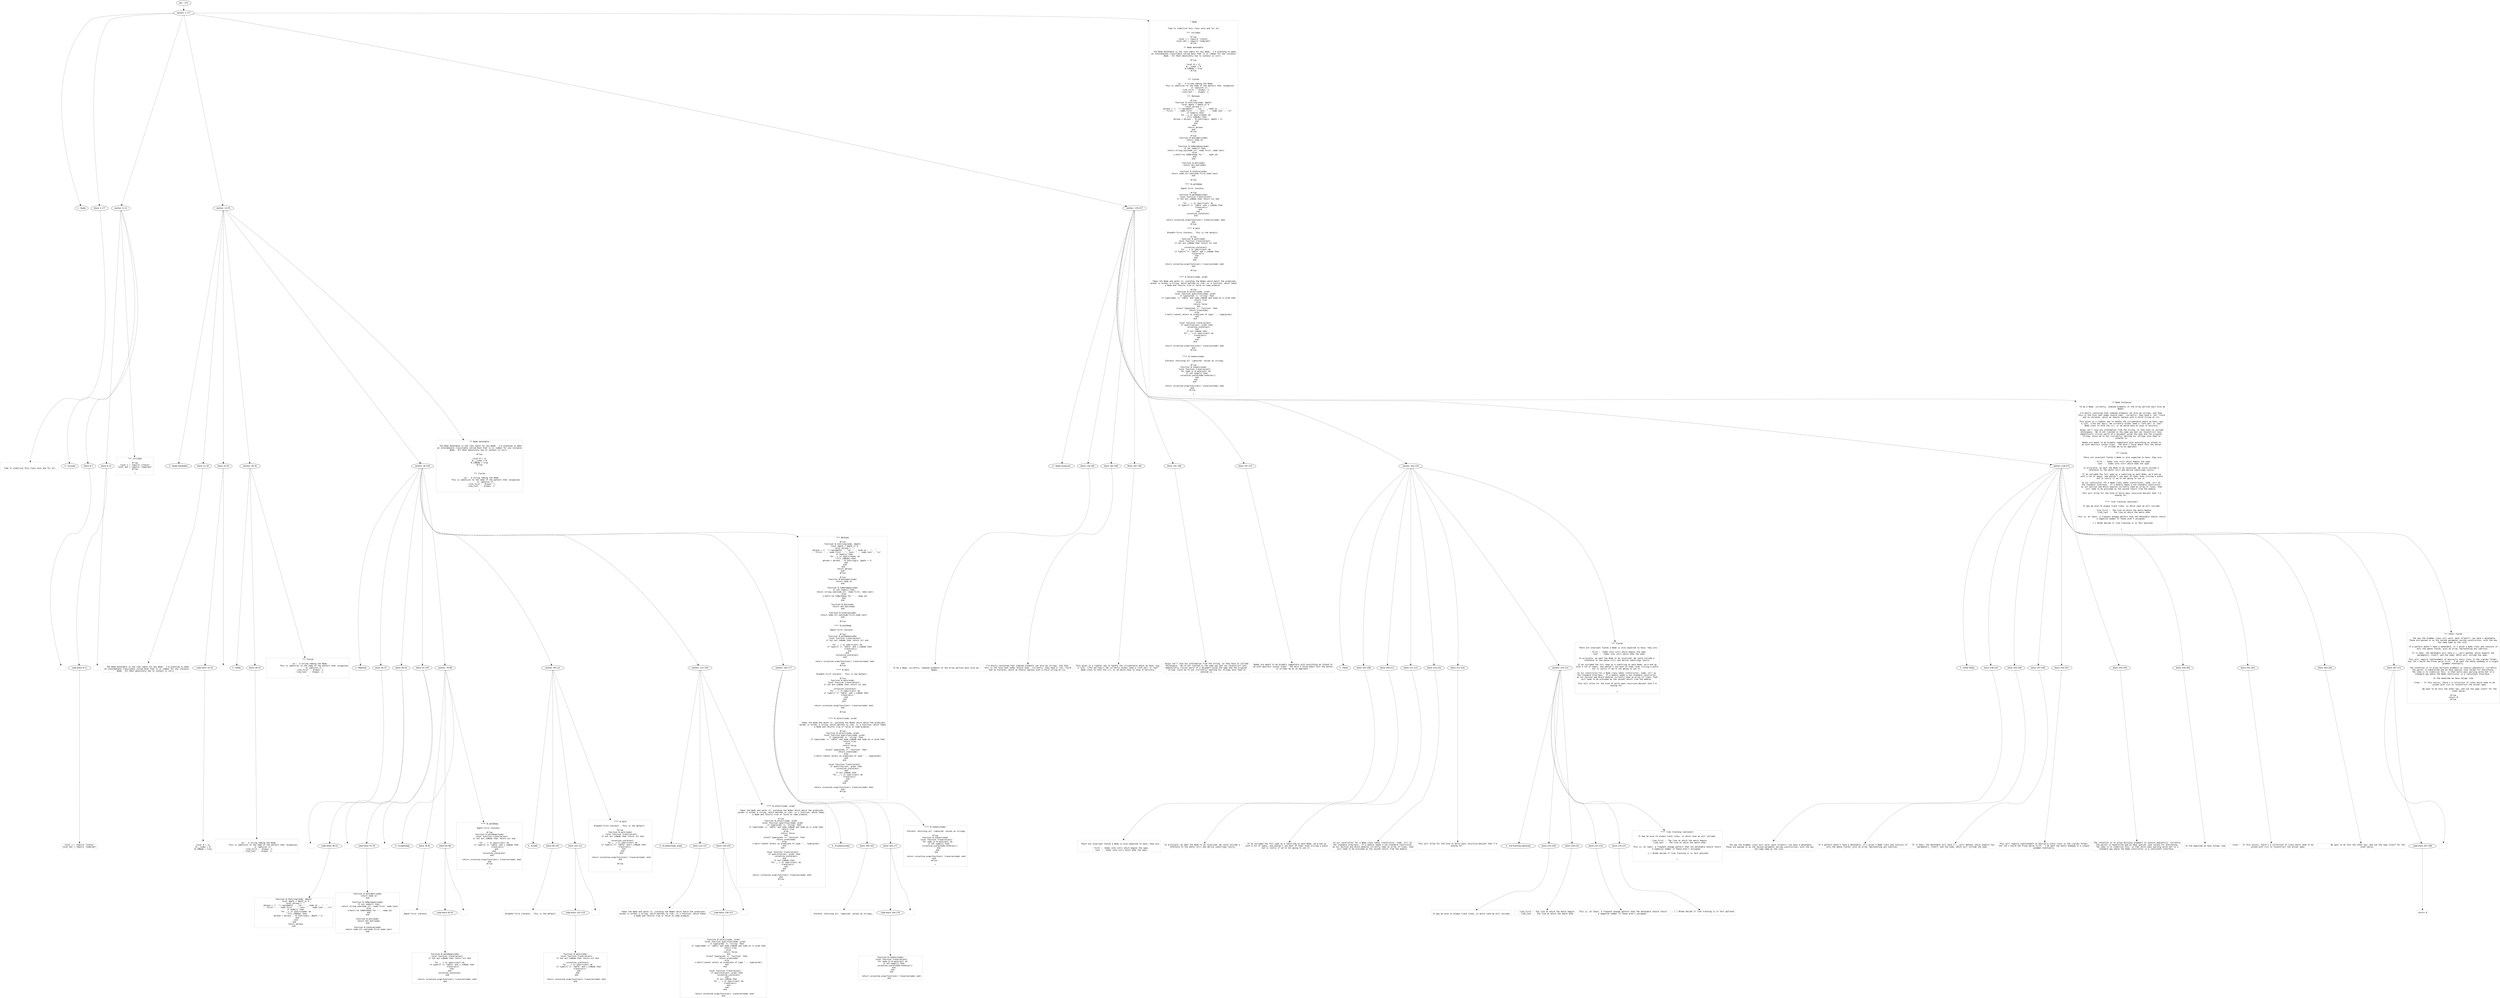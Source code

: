 digraph hierarchy {

node [fontname=Helvetica]
edge [style=dashed]

doc_0 [label="doc - 272"]


doc_0 -> { section_1}
{rank=same; section_1}

section_1 [label="section: 1-177"]


section_1 -> { header_2 block_3 section_4 section_5 section_6}
{rank=same; header_2 block_3 section_4 section_5 section_6}

header_2 [label="1 : Node"]

block_3 [label="block 1-177"]

section_4 [label="section: 6-12"]

section_5 [label="section: 13-35"]

section_6 [label="section: 178-237"]


block_3 -> leaf_7
leaf_7  [color=Gray,shape=rectangle,fontname=Inconsolata,label="

  Time to stabilize this class once and for all. 
"]
section_4 -> { header_8 block_9 block_10}
{rank=same; header_8 block_9 block_10}

header_8 [label="3 : includes"]

block_9 [label="block 6-7"]

block_10 [label="block 8-12"]


block_9 -> leaf_11
leaf_11  [color=Gray,shape=rectangle,fontname=Inconsolata,label=""]
block_10 -> { codeblock_12}
{rank=same; codeblock_12}

codeblock_12 [label="code block 8-11"]


codeblock_12 -> leaf_13
leaf_13  [color=Gray,shape=rectangle,fontname=Inconsolata,label="local s = require \"status\"
local dot = require \"node/dot\""]
block_10 -> leaf_14
leaf_14  [color=Gray,shape=rectangle,fontname=Inconsolata,label=""]
section_4 -> leaf_15
leaf_15  [color=Gray,shape=rectangle,fontname=Inconsolata,label="*** includes

#!lua
local s = require \"status\"
local dot = require \"node/dot\"
#/lua

*"]
section_5 -> { header_16 block_17 block_18 section_19 section_20}
{rank=same; header_16 block_17 block_18 section_19 section_20}

header_16 [label="2 : Node metatable"]

block_17 [label="block 13-18"]

block_18 [label="block 19-35"]

section_19 [label="section: 28-35"]

section_20 [label="section: 36-159"]


block_17 -> leaf_21
leaf_21  [color=Gray,shape=rectangle,fontname=Inconsolata,label="
  The Node metatable is the root table for any Node.  I'm planning to make
an intermediate class/table called Root that is in common for any instance
Node.  All Root absolutely has to contain is =str=. 
"]
block_18 -> { codeblock_22}
{rank=same; codeblock_22}

codeblock_22 [label="code block 19-24"]


codeblock_22 -> leaf_23
leaf_23  [color=Gray,shape=rectangle,fontname=Inconsolata,label="
local N = {}
N.__index = N
N.isNode = true"]
block_18 -> leaf_24
leaf_24  [color=Gray,shape=rectangle,fontname=Inconsolata,label="

"]
section_19 -> { header_25 block_26}
{rank=same; header_25 block_26}

header_25 [label="3 : Fields"]

block_26 [label="block 28-35"]


block_26 -> leaf_27
leaf_27  [color=Gray,shape=rectangle,fontname=Inconsolata,label="
   - id :  A string naming the Node. 
           This is identical to the name of the pattern that recognizes
           or captures it.
   - line_first :  Always -1.
   - line_last  :  Always -1. 
"]
section_19 -> leaf_28
leaf_28  [color=Gray,shape=rectangle,fontname=Inconsolata,label="*** Fields

   - id :  A string naming the Node. 
           This is identical to the name of the pattern that recognizes
           or captures it.
   - line_first :  Always -1.
   - line_last  :  Always -1. 

*"]
section_20 -> { header_29 block_30 block_31 block_32 section_33 section_34 section_35 section_36}
{rank=same; header_29 block_30 block_31 block_32 section_33 section_34 section_35 section_36}

header_29 [label="3 : Methods"]

block_30 [label="block 36-37"]

block_31 [label="block 38-54"]

block_32 [label="block 55-159"]

section_33 [label="section: 78-98"]

section_34 [label="section: 99-121"]

section_35 [label="section: 122-159"]

section_36 [label="section: 160-177"]


block_30 -> leaf_37
leaf_37  [color=Gray,shape=rectangle,fontname=Inconsolata,label=""]
block_31 -> { codeblock_38}
{rank=same; codeblock_38}

codeblock_38 [label="code block 38-53"]


codeblock_38 -> leaf_39
leaf_39  [color=Gray,shape=rectangle,fontname=Inconsolata,label="function N.toString(node, depth)
   local depth = depth or 0
   local phrase = \"\"
   phrase = (\"  \"):rep(depth) .. \"id: \" .. node.id .. \",  \"
      .. \"first: \" .. node.first .. \", last: \" .. node.last .. \"\\n\"
   if node[1] then
    for _,v in ipairs(node) do
      if(v.isNode) then
        phrase = phrase .. N.toString(v, depth + 1)
      end
    end
  end 
   return phrase
end"]
block_31 -> leaf_40
leaf_40  [color=Gray,shape=rectangle,fontname=Inconsolata,label=""]
block_32 -> { codeblock_41}
{rank=same; codeblock_41}

codeblock_41 [label="code block 55-76"]


codeblock_41 -> leaf_42
leaf_42  [color=Gray,shape=rectangle,fontname=Inconsolata,label="function N.dotLabel(node)
  return node.id
end

function N.toMarkdown(node)
  if not node[1] then
    return string.sub(node.str, node.first, node.last)
  else
    s:halt(\"no toMarkdown for \" .. node.id)
  end
end

function N.dot(node)
  return dot.dot(node)
end

function N.toValue(node)
  return node.str:sub(node.first,node.last)
end
"]
block_32 -> leaf_43
leaf_43  [color=Gray,shape=rectangle,fontname=Inconsolata,label=""]
section_33 -> { header_44 block_45 block_46}
{rank=same; header_44 block_45 block_46}

header_44 [label="4 : N.walkDeep"]

block_45 [label="block 78-81"]

block_46 [label="block 82-98"]


block_45 -> leaf_47
leaf_47  [color=Gray,shape=rectangle,fontname=Inconsolata,label="
Depth-first iterator. 
"]
block_46 -> { codeblock_48}
{rank=same; codeblock_48}

codeblock_48 [label="code block 82-97"]


codeblock_48 -> leaf_49
leaf_49  [color=Gray,shape=rectangle,fontname=Inconsolata,label="function N.walkDeep(node)
    local function traverse(ast)
        if not ast.isNode then return nil end

        for _, v in ipairs(ast) do
            if type(v) == 'table' and v.isNode then
              traverse(v)
            end
        end
        coroutine.yield(ast)
    end

    return coroutine.wrap(function() traverse(node) end)
end"]
block_46 -> leaf_50
leaf_50  [color=Gray,shape=rectangle,fontname=Inconsolata,label=""]
section_33 -> leaf_51
leaf_51  [color=Gray,shape=rectangle,fontname=Inconsolata,label="**** N.walkDeep

Depth-first iterator. 

#!lua
function N.walkDeep(node)
    local function traverse(ast)
        if not ast.isNode then return nil end

        for _, v in ipairs(ast) do
            if type(v) == 'table' and v.isNode then
              traverse(v)
            end
        end
        coroutine.yield(ast)
    end

    return coroutine.wrap(function() traverse(node) end)
end
#/lua

*"]
section_34 -> { header_52 block_53 block_54}
{rank=same; header_52 block_53 block_54}

header_52 [label="4 : N.walk"]

block_53 [label="block 99-102"]

block_54 [label="block 103-121"]


block_53 -> leaf_55
leaf_55  [color=Gray,shape=rectangle,fontname=Inconsolata,label="
Breadth-first iterator.  This is the default. 
"]
block_54 -> { codeblock_56}
{rank=same; codeblock_56}

codeblock_56 [label="code block 103-119"]


codeblock_56 -> leaf_57
leaf_57  [color=Gray,shape=rectangle,fontname=Inconsolata,label="function N.walk(node)
  local function traverse(ast)
    if not ast.isNode then return nil end

    coroutine.yield(ast)
    for _, v in ipairs(ast) do
      if type(v) == 'table' and v.isNode then
        traverse(v)
      end
    end
  end

  return coroutine.wrap(function() traverse(node) end)
end
"]
block_54 -> leaf_58
leaf_58  [color=Gray,shape=rectangle,fontname=Inconsolata,label="
"]
section_34 -> leaf_59
leaf_59  [color=Gray,shape=rectangle,fontname=Inconsolata,label="**** N.walk

Breadth-first iterator.  This is the default. 

#!lua
function N.walk(node)
  local function traverse(ast)
    if not ast.isNode then return nil end

    coroutine.yield(ast)
    for _, v in ipairs(ast) do
      if type(v) == 'table' and v.isNode then
        traverse(v)
      end
    end
  end

  return coroutine.wrap(function() traverse(node) end)
end

#/lua


*"]
section_35 -> { header_60 block_61 block_62}
{rank=same; header_60 block_61 block_62}

header_60 [label="4 : N.select(node, pred)"]

block_61 [label="block 122-127"]

block_62 [label="block 128-159"]


block_61 -> leaf_63
leaf_63  [color=Gray,shape=rectangle,fontname=Inconsolata,label="
  Takes the Node and walks it, yielding the Nodes which match the predicate.
=pred= is either a string, which matches to =id=, or a function, which takes
a Node and returns true or false on some premise. 
"]
block_62 -> { codeblock_64}
{rank=same; codeblock_64}

codeblock_64 [label="code block 128-157"]


codeblock_64 -> leaf_65
leaf_65  [color=Gray,shape=rectangle,fontname=Inconsolata,label="function N.select(node, pred)
   local function qualifies(node, pred)
      if type(pred) == 'string' then
         if type(node) == 'table' and node.isNode and node.id == pred then
            return true
         else
            return false
         end
      elseif type(pred) == 'function' then
         return pred(node)
      else
         s:halt(\"cannot select on predicate of type \" .. type(pred))
      end
   end

   local function traverse(ast)
      if qualifies(ast, pred) then
         coroutine.yield(ast)
      end
      if ast.isNode then
         for _, v in ipairs(ast) do
            traverse(v)
         end
      end
   end

  return coroutine.wrap(function() traverse(node) end)
end"]
block_62 -> leaf_66
leaf_66  [color=Gray,shape=rectangle,fontname=Inconsolata,label="
"]
section_35 -> leaf_67
leaf_67  [color=Gray,shape=rectangle,fontname=Inconsolata,label="**** N.select(node, pred)

  Takes the Node and walks it, yielding the Nodes which match the predicate.
=pred= is either a string, which matches to =id=, or a function, which takes
a Node and returns true or false on some premise. 

#!lua
function N.select(node, pred)
   local function qualifies(node, pred)
      if type(pred) == 'string' then
         if type(node) == 'table' and node.isNode and node.id == pred then
            return true
         else
            return false
         end
      elseif type(pred) == 'function' then
         return pred(node)
      else
         s:halt(\"cannot select on predicate of type \" .. type(pred))
      end
   end

   local function traverse(ast)
      if qualifies(ast, pred) then
         coroutine.yield(ast)
      end
      if ast.isNode then
         for _, v in ipairs(ast) do
            traverse(v)
         end
      end
   end

  return coroutine.wrap(function() traverse(node) end)
end
#/lua


*"]
section_36 -> { header_68 block_69 block_70}
{rank=same; header_68 block_69 block_70}

header_68 [label="4 : N.tokens(node)"]

block_69 [label="block 160-163"]

block_70 [label="block 164-177"]


block_69 -> leaf_71
leaf_71  [color=Gray,shape=rectangle,fontname=Inconsolata,label="
  Iterator returning all 'captured' values as strings.
"]
block_70 -> { codeblock_72}
{rank=same; codeblock_72}

codeblock_72 [label="code block 164-176"]


codeblock_72 -> leaf_73
leaf_73  [color=Gray,shape=rectangle,fontname=Inconsolata,label="function N.tokens(node)
  local function traverse(ast)
    for node in N.walk(ast) do
      if not node[1] then
        coroutine.yield(node:toValue())
      end
    end
  end

  return coroutine.wrap(function() traverse(node) end)
end  "]
block_70 -> leaf_74
leaf_74  [color=Gray,shape=rectangle,fontname=Inconsolata,label=""]
section_36 -> leaf_75
leaf_75  [color=Gray,shape=rectangle,fontname=Inconsolata,label="**** N.tokens(node)

  Iterator returning all 'captured' values as strings.

#!lua
function N.tokens(node)
  local function traverse(ast)
    for node in N.walk(ast) do
      if not node[1] then
        coroutine.yield(node:toValue())
      end
    end
  end

  return coroutine.wrap(function() traverse(node) end)
end  
#/lua  

*"]
section_20 -> leaf_76
leaf_76  [color=Gray,shape=rectangle,fontname=Inconsolata,label="*** Methods

#!lua
function N.toString(node, depth)
   local depth = depth or 0
   local phrase = \"\"
   phrase = (\"  \"):rep(depth) .. \"id: \" .. node.id .. \",  \"
      .. \"first: \" .. node.first .. \", last: \" .. node.last .. \"\\n\"
   if node[1] then
    for _,v in ipairs(node) do
      if(v.isNode) then
        phrase = phrase .. N.toString(v, depth + 1)
      end
    end
  end 
   return phrase
end
#/lua

#!lua
function N.dotLabel(node)
  return node.id
end

function N.toMarkdown(node)
  if not node[1] then
    return string.sub(node.str, node.first, node.last)
  else
    s:halt(\"no toMarkdown for \" .. node.id)
  end
end

function N.dot(node)
  return dot.dot(node)
end

function N.toValue(node)
  return node.str:sub(node.first,node.last)
end

#/lua

**** N.walkDeep

Depth-first iterator. 

#!lua
function N.walkDeep(node)
    local function traverse(ast)
        if not ast.isNode then return nil end

        for _, v in ipairs(ast) do
            if type(v) == 'table' and v.isNode then
              traverse(v)
            end
        end
        coroutine.yield(ast)
    end

    return coroutine.wrap(function() traverse(node) end)
end
#/lua

**** N.walk

Breadth-first iterator.  This is the default. 

#!lua
function N.walk(node)
  local function traverse(ast)
    if not ast.isNode then return nil end

    coroutine.yield(ast)
    for _, v in ipairs(ast) do
      if type(v) == 'table' and v.isNode then
        traverse(v)
      end
    end
  end

  return coroutine.wrap(function() traverse(node) end)
end

#/lua


**** N.select(node, pred)

  Takes the Node and walks it, yielding the Nodes which match the predicate.
=pred= is either a string, which matches to =id=, or a function, which takes
a Node and returns true or false on some premise. 

#!lua
function N.select(node, pred)
   local function qualifies(node, pred)
      if type(pred) == 'string' then
         if type(node) == 'table' and node.isNode and node.id == pred then
            return true
         else
            return false
         end
      elseif type(pred) == 'function' then
         return pred(node)
      else
         s:halt(\"cannot select on predicate of type \" .. type(pred))
      end
   end

   local function traverse(ast)
      if qualifies(ast, pred) then
         coroutine.yield(ast)
      end
      if ast.isNode then
         for _, v in ipairs(ast) do
            traverse(v)
         end
      end
   end

  return coroutine.wrap(function() traverse(node) end)
end
#/lua


*"]
section_5 -> leaf_77
leaf_77  [color=Gray,shape=rectangle,fontname=Inconsolata,label="** Node metatable

  The Node metatable is the root table for any Node.  I'm planning to make
an intermediate class/table called Root that is in common for any instance
Node.  All Root absolutely has to contain is =str=. 

#!lua

local N = {}
N.__index = N
N.isNode = true
#/lua



*** Fields

   - id :  A string naming the Node. 
           This is identical to the name of the pattern that recognizes
           or captures it.
   - line_first :  Always -1.
   - line_last  :  Always -1. 

*"]
section_6 -> { header_78 block_79 block_80 block_81 block_82 block_83 section_84 section_85}
{rank=same; header_78 block_79 block_80 block_81 block_82 block_83 section_84 section_85}

header_78 [label="2 : Node Instances"]

block_79 [label="block 178-182"]

block_80 [label="block 183-186"]

block_81 [label="block 187-190"]

block_82 [label="block 191-196"]

block_83 [label="block 197-237"]

section_84 [label="section: 202-224"]

section_85 [label="section: 238-272"]


block_79 -> leaf_86
leaf_86  [color=Gray,shape=rectangle,fontname=Inconsolata,label="
  To be a Node, currently, indexed elements of the Array portion must also be 
Nodes. 
"]
block_80 -> leaf_87
leaf_87  [color=Gray,shape=rectangle,fontname=Inconsolata,label="I'm mostly convinced that indexed elements can also be strings, and that 
this is the form leaf nodes should take.  Currently, they have a 'val' field
and no children, which we should replace with a child string at [1].
"]
block_81 -> leaf_88
leaf_88  [color=Gray,shape=rectangle,fontname=Inconsolata,label="This gives us a lighter way to handle the circumstance where we have, say,
a list, =(foo bar baz)=. We currently either need a \"left-per\" or \"pal\"
Node class to hold the =(=, or we would have to skip it entirely.
"]
block_82 -> leaf_89
leaf_89  [color=Gray,shape=rectangle,fontname=Inconsolata,label="Quipu can't lose any information from the string, so they have to include
whitespace.  We're not limited in the same way and can reconstruct less 
semantically crucial parts of a document using the span and the original 
string, since we're not /currently/ editing our strings once they're
entered in.
"]
block_83 -> leaf_90
leaf_90  [color=Gray,shape=rectangle,fontname=Inconsolata,label="Nodes are meant to be broadly compatible with everything we intend to
do with abstract syntax trees.  The more I think about this the better
it strikes me as an approach. 

"]
section_84 -> { header_91 block_92 block_93 block_94 block_95 block_96 section_97}
{rank=same; header_91 block_92 block_93 block_94 block_95 block_96 section_97}

header_91 [label="3 : Fields"]

block_92 [label="block 202-208"]

block_93 [label="block 209-211"]

block_94 [label="block 212-215"]

block_95 [label="block 216-220"]

block_96 [label="block 221-224"]

section_97 [label="section: 225-237"]


block_92 -> leaf_98
leaf_98  [color=Gray,shape=rectangle,fontname=Inconsolata,label="
  There are invariant fields a Node is also expected to have, they are:
 
  - first :  Index into =str= which begins the span.
  - last  :  Index into =str= which ends the span.
"]
block_93 -> leaf_99
leaf_99  [color=Gray,shape=rectangle,fontname=Inconsolata,label="In principle, we want the Node to be localized. We could include a 
reference to the whole =str= and derive substrings lazily.
"]
block_94 -> leaf_100
leaf_100  [color=Gray,shape=rectangle,fontname=Inconsolata,label="If we included the full span as a substring on each Node, we'd end up
with a lot of spans, and wouldn't use most of them. Even slicing a piece
out is costly if we're not going to use it. 
"]
block_95 -> leaf_101
leaf_101  [color=Gray,shape=rectangle,fontname=Inconsolata,label="So our constructor for a Node class takes (Constructor, node, str) as 
the standard interface.  If a module needs a non-standard constructor,
as our Section and Block modules currently take an array of lines, that
will need to be provided as the second return from the module. 
"]
block_96 -> leaf_102
leaf_102  [color=Gray,shape=rectangle,fontname=Inconsolata,label="This will allow for the kind of multi-pass recursive-descent that I'm
aiming for. 

"]
section_97 -> { header_103 block_104 block_105 block_106 block_107}
{rank=same; header_103 block_104 block_105 block_106 block_107}

header_103 [label="4 : line tracking (optional)"]

block_104 [label="block 225-228"]

block_105 [label="block 229-231"]

block_106 [label="block 232-234"]

block_107 [label="block 235-237"]


block_104 -> leaf_108
leaf_108  [color=Gray,shape=rectangle,fontname=Inconsolata,label="
It may be wise to always track lines, in which case we will include:
"]
block_105 -> leaf_109
leaf_109  [color=Gray,shape=rectangle,fontname=Inconsolata,label="  - line_first :  The line at which the match begins
  - line_last  :  The line at which the match ends
"]
block_106 -> leaf_110
leaf_110  [color=Gray,shape=rectangle,fontname=Inconsolata,label="This is, at least, a frequent enough pattern that the metatable should return
a negative number if these aren't assigned. 
"]
block_107 -> leaf_111
leaf_111  [color=Gray,shape=rectangle,fontname=Inconsolata,label="- [ ] #todo decide if line tracking is in fact optional

"]
section_97 -> leaf_112
leaf_112  [color=Gray,shape=rectangle,fontname=Inconsolata,label="**** line tracking (optional)

It may be wise to always track lines, in which case we will include:

  - line_first :  The line at which the match begins
  - line_last  :  The line at which the match ends

This is, at least, a frequent enough pattern that the metatable should return
a negative number if these aren't assigned. 

- [ ] #todo decide if line tracking is in fact optional


*"]
section_84 -> leaf_113
leaf_113  [color=Gray,shape=rectangle,fontname=Inconsolata,label="*** Fields

  There are invariant fields a Node is also expected to have, they are:
 
  - first :  Index into =str= which begins the span.
  - last  :  Index into =str= which ends the span.

In principle, we want the Node to be localized. We could include a 
reference to the whole =str= and derive substrings lazily.

If we included the full span as a substring on each Node, we'd end up
with a lot of spans, and wouldn't use most of them. Even slicing a piece
out is costly if we're not going to use it. 

So our constructor for a Node class takes (Constructor, node, str) as 
the standard interface.  If a module needs a non-standard constructor,
as our Section and Block modules currently take an array of lines, that
will need to be provided as the second return from the module. 

This will allow for the kind of multi-pass recursive-descent that I'm
aiming for. 


*"]
section_85 -> { header_114 block_115 block_116 block_117 block_118 block_119 block_120 block_121 block_122 block_123}
{rank=same; header_114 block_115 block_116 block_117 block_118 block_119 block_120 block_121 block_122 block_123}

header_114 [label="3 : Other fields"]

block_115 [label="block 238-243"]

block_116 [label="block 244-246"]

block_117 [label="block 247-249"]

block_118 [label="block 250-253"]

block_119 [label="block 254-258"]

block_120 [label="block 259-260"]

block_121 [label="block 261-263"]

block_122 [label="block 264-266"]

block_123 [label="block 267-272"]


block_115 -> leaf_124
leaf_124  [color=Gray,shape=rectangle,fontname=Inconsolata,label="
  The way the Grammar class will work: each =V\"patt\"= can have a metatable.
These are passed in as the second parameter during construction, with the key
the same name as the rule. 
"]
block_116 -> leaf_125
leaf_125  [color=Gray,shape=rectangle,fontname=Inconsolata,label="If a pattern doesn't have a metatable, it's given a Node class and consists of
only the above fields, plus an array representing any subrules. 
"]
block_117 -> leaf_126
leaf_126  [color=Gray,shape=rectangle,fontname=Inconsolata,label="If it does, the metatable will have a =__call= method, which expects two
parameters, itself, and the node, which will include the span. 
"]
block_118 -> leaf_127
leaf_127  [color=Gray,shape=rectangle,fontname=Inconsolata,label="This will require reattunement of basically every class in the =/grym= folder,
but let's build the Prose parse first.  I do want the whole shebang in a single
grammar eventually.
"]
block_119 -> leaf_128
leaf_128  [color=Gray,shape=rectangle,fontname=Inconsolata,label="The intention is to allow multiple grammars to coexist peacefully. Currently
the parser is handrolled and we have special case values for everything.
The idea is to stabilize this, so that multi-pass parsing works but in a
standard way where the Node constructor is a consistent interface. 
"]
block_120 -> leaf_129
leaf_129  [color=Gray,shape=rectangle,fontname=Inconsolata,label="In the meantime we have things like
"]
block_121 -> leaf_130
leaf_130  [color=Gray,shape=rectangle,fontname=Inconsolata,label="- lines :  If this exists, there's a collection of lines which need to be
           joined with =\\n= to reconstruct the actual span.
"]
block_122 -> leaf_131
leaf_131  [color=Gray,shape=rectangle,fontname=Inconsolata,label="           We want to do this the other way, and use the span itself for the
           inner parse. 
"]
block_123 -> { codeblock_132}
{rank=same; codeblock_132}

codeblock_132 [label="code block 267-269"]


codeblock_132 -> leaf_133
leaf_133  [color=Gray,shape=rectangle,fontname=Inconsolata,label="return N"]
block_123 -> leaf_134
leaf_134  [color=Gray,shape=rectangle,fontname=Inconsolata,label="

"]
section_85 -> leaf_135
leaf_135  [color=Gray,shape=rectangle,fontname=Inconsolata,label="*** Other fields

  The way the Grammar class will work: each =V\"patt\"= can have a metatable.
These are passed in as the second parameter during construction, with the key
the same name as the rule. 

If a pattern doesn't have a metatable, it's given a Node class and consists of
only the above fields, plus an array representing any subrules. 

If it does, the metatable will have a =__call= method, which expects two
parameters, itself, and the node, which will include the span. 

This will require reattunement of basically every class in the =/grym= folder,
but let's build the Prose parse first.  I do want the whole shebang in a single
grammar eventually.

The intention is to allow multiple grammars to coexist peacefully. Currently
the parser is handrolled and we have special case values for everything.
The idea is to stabilize this, so that multi-pass parsing works but in a
standard way where the Node constructor is a consistent interface. 

In the meantime we have things like

- lines :  If this exists, there's a collection of lines which need to be
           joined with =\\n= to reconstruct the actual span.

           We want to do this the other way, and use the span itself for the
           inner parse. 

#!lua
return N
#/lua

"]
section_6 -> leaf_136
leaf_136  [color=Gray,shape=rectangle,fontname=Inconsolata,label="** Node Instances

  To be a Node, currently, indexed elements of the Array portion must also be 
Nodes. 

I'm mostly convinced that indexed elements can also be strings, and that 
this is the form leaf nodes should take.  Currently, they have a 'val' field
and no children, which we should replace with a child string at [1].

This gives us a lighter way to handle the circumstance where we have, say,
a list, =(foo bar baz)=. We currently either need a \"left-per\" or \"pal\"
Node class to hold the =(=, or we would have to skip it entirely.

Quipu can't lose any information from the string, so they have to include
whitespace.  We're not limited in the same way and can reconstruct less 
semantically crucial parts of a document using the span and the original 
string, since we're not /currently/ editing our strings once they're
entered in.

Nodes are meant to be broadly compatible with everything we intend to
do with abstract syntax trees.  The more I think about this the better
it strikes me as an approach. 


*** Fields

  There are invariant fields a Node is also expected to have, they are:
 
  - first :  Index into =str= which begins the span.
  - last  :  Index into =str= which ends the span.

In principle, we want the Node to be localized. We could include a 
reference to the whole =str= and derive substrings lazily.

If we included the full span as a substring on each Node, we'd end up
with a lot of spans, and wouldn't use most of them. Even slicing a piece
out is costly if we're not going to use it. 

So our constructor for a Node class takes (Constructor, node, str) as 
the standard interface.  If a module needs a non-standard constructor,
as our Section and Block modules currently take an array of lines, that
will need to be provided as the second return from the module. 

This will allow for the kind of multi-pass recursive-descent that I'm
aiming for. 


**** line tracking (optional)

It may be wise to always track lines, in which case we will include:

  - line_first :  The line at which the match begins
  - line_last  :  The line at which the match ends

This is, at least, a frequent enough pattern that the metatable should return
a negative number if these aren't assigned. 

- [ ] #todo decide if line tracking is in fact optional


*"]
section_1 -> leaf_137
leaf_137  [color=Gray,shape=rectangle,fontname=Inconsolata,label="* Node


  Time to stabilize this class once and for all. 

*** includes

#!lua
local s = require \"status\"
local dot = require \"node/dot\"
#/lua

** Node metatable

  The Node metatable is the root table for any Node.  I'm planning to make
an intermediate class/table called Root that is in common for any instance
Node.  All Root absolutely has to contain is =str=. 

#!lua

local N = {}
N.__index = N
N.isNode = true
#/lua



*** Fields

   - id :  A string naming the Node. 
           This is identical to the name of the pattern that recognizes
           or captures it.
   - line_first :  Always -1.
   - line_last  :  Always -1. 

*** Methods

#!lua
function N.toString(node, depth)
   local depth = depth or 0
   local phrase = \"\"
   phrase = (\"  \"):rep(depth) .. \"id: \" .. node.id .. \",  \"
      .. \"first: \" .. node.first .. \", last: \" .. node.last .. \"\\n\"
   if node[1] then
    for _,v in ipairs(node) do
      if(v.isNode) then
        phrase = phrase .. N.toString(v, depth + 1)
      end
    end
  end 
   return phrase
end
#/lua

#!lua
function N.dotLabel(node)
  return node.id
end

function N.toMarkdown(node)
  if not node[1] then
    return string.sub(node.str, node.first, node.last)
  else
    s:halt(\"no toMarkdown for \" .. node.id)
  end
end

function N.dot(node)
  return dot.dot(node)
end

function N.toValue(node)
  return node.str:sub(node.first,node.last)
end

#/lua

**** N.walkDeep

Depth-first iterator. 

#!lua
function N.walkDeep(node)
    local function traverse(ast)
        if not ast.isNode then return nil end

        for _, v in ipairs(ast) do
            if type(v) == 'table' and v.isNode then
              traverse(v)
            end
        end
        coroutine.yield(ast)
    end

    return coroutine.wrap(function() traverse(node) end)
end
#/lua

**** N.walk

Breadth-first iterator.  This is the default. 

#!lua
function N.walk(node)
  local function traverse(ast)
    if not ast.isNode then return nil end

    coroutine.yield(ast)
    for _, v in ipairs(ast) do
      if type(v) == 'table' and v.isNode then
        traverse(v)
      end
    end
  end

  return coroutine.wrap(function() traverse(node) end)
end

#/lua


**** N.select(node, pred)

  Takes the Node and walks it, yielding the Nodes which match the predicate.
=pred= is either a string, which matches to =id=, or a function, which takes
a Node and returns true or false on some premise. 

#!lua
function N.select(node, pred)
   local function qualifies(node, pred)
      if type(pred) == 'string' then
         if type(node) == 'table' and node.isNode and node.id == pred then
            return true
         else
            return false
         end
      elseif type(pred) == 'function' then
         return pred(node)
      else
         s:halt(\"cannot select on predicate of type \" .. type(pred))
      end
   end

   local function traverse(ast)
      if qualifies(ast, pred) then
         coroutine.yield(ast)
      end
      if ast.isNode then
         for _, v in ipairs(ast) do
            traverse(v)
         end
      end
   end

  return coroutine.wrap(function() traverse(node) end)
end
#/lua


**** N.tokens(node)

  Iterator returning all 'captured' values as strings.

#!lua
function N.tokens(node)
  local function traverse(ast)
    for node in N.walk(ast) do
      if not node[1] then
        coroutine.yield(node:toValue())
      end
    end
  end

  return coroutine.wrap(function() traverse(node) end)
end  
#/lua  

*"]

}
